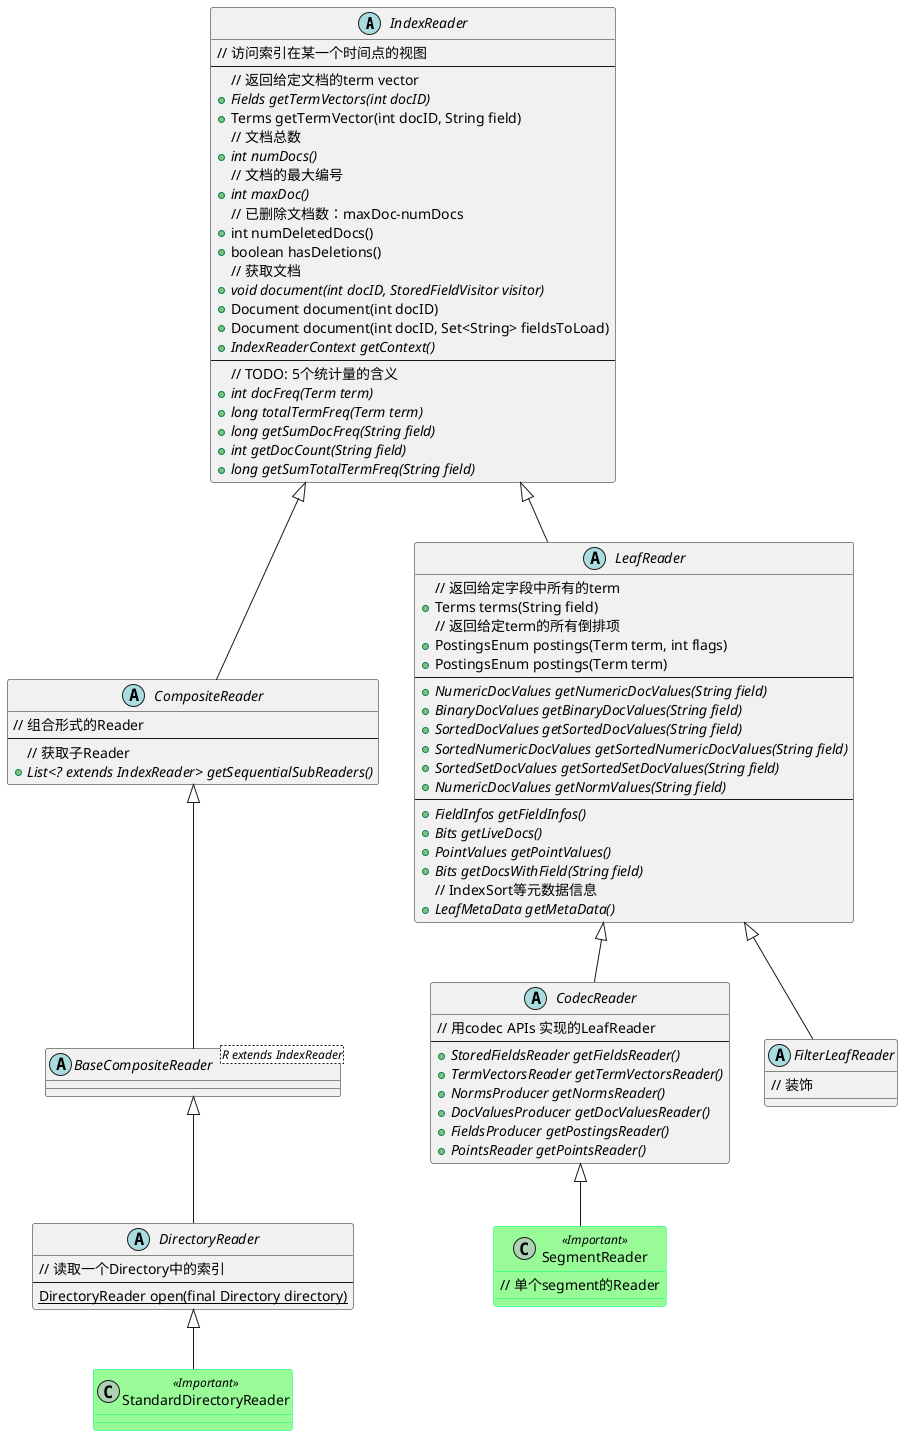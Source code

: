 @startuml

skinparam class{
    BackgroundColor<<Important>> PaleGreen
    BorderColor<<Important>> SpringGreen
}

abstract class IndexReader{
    // 访问索引在某一个时间点的视图
    ---
    // 返回给定文档的term vector
    +{abstract} Fields getTermVectors(int docID)
    +Terms getTermVector(int docID, String field)
    // 文档总数
    +{abstract} int numDocs()
    // 文档的最大编号
    +{abstract} int maxDoc()
    // 已删除文档数：maxDoc-numDocs
    +int numDeletedDocs()
    +boolean hasDeletions()
    // 获取文档
    +{abstract} void document(int docID, StoredFieldVisitor visitor)
    +Document document(int docID)
    +Document document(int docID, Set<String> fieldsToLoad)
    +{abstract} IndexReaderContext getContext()
    ---
    // TODO: 5个统计量的含义
    +{abstract} int docFreq(Term term)
    +{abstract} long totalTermFreq(Term term)
    +{abstract} long getSumDocFreq(String field)
    +{abstract} int getDocCount(String field)
    +{abstract} long getSumTotalTermFreq(String field)
}

abstract class CompositeReader extends IndexReader{
    // 组合形式的Reader
    ---
    // 获取子Reader
    +{abstract} List<? extends IndexReader> getSequentialSubReaders()
}

abstract class BaseCompositeReader<R extends IndexReader> extends CompositeReader{

}

abstract class DirectoryReader extends BaseCompositeReader{
    // 读取一个Directory中的索引
    --
    {static} DirectoryReader open(final Directory directory)
}

class StandardDirectoryReader<<Important>> extends DirectoryReader{
}

abstract class LeafReader extends IndexReader{
    // 返回给定字段中所有的term
    +Terms terms(String field)
    // 返回给定term的所有倒排项
    +PostingsEnum postings(Term term, int flags)
    +PostingsEnum postings(Term term)
    ---
    +{abstract} NumericDocValues getNumericDocValues(String field)
    +{abstract} BinaryDocValues getBinaryDocValues(String field)
    +{abstract} SortedDocValues getSortedDocValues(String field)
    +{abstract} SortedNumericDocValues getSortedNumericDocValues(String field)
    +{abstract} SortedSetDocValues getSortedSetDocValues(String field)
    +{abstract} NumericDocValues getNormValues(String field)
    ---
    +{abstract} FieldInfos getFieldInfos()
    +{abstract} Bits getLiveDocs()
    +{abstract} PointValues getPointValues()
    +{abstract} Bits getDocsWithField(String field)
    // IndexSort等元数据信息
    +{abstract} LeafMetaData getMetaData()
}

abstract class CodecReader extends LeafReader{
    // 用codec APIs 实现的LeafReader
    ---
    +{abstract} StoredFieldsReader getFieldsReader()
    +{abstract} TermVectorsReader getTermVectorsReader()
    +{abstract} NormsProducer getNormsReader()
    +{abstract} DocValuesProducer getDocValuesReader()
    +{abstract} FieldsProducer getPostingsReader()
    +{abstract} PointsReader getPointsReader()
}

abstract class FilterLeafReader extends LeafReader{
    // 装饰
}

class SegmentReader<<Important>> extends CodecReader{
    // 单个segment的Reader
}
@enduml